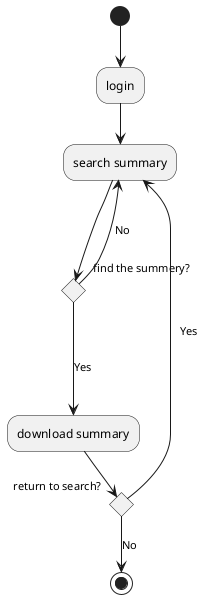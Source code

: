 @startuml
(*)  -->"login"
-->"search summary"
If "find the summery?" then
---> [Yes] "download summary"
If "return to search?" then
--> [   Yes] "search summary"
else
--> [No] (*)
Endif
else
---> [ No] "search summary"
Endif
@enduml